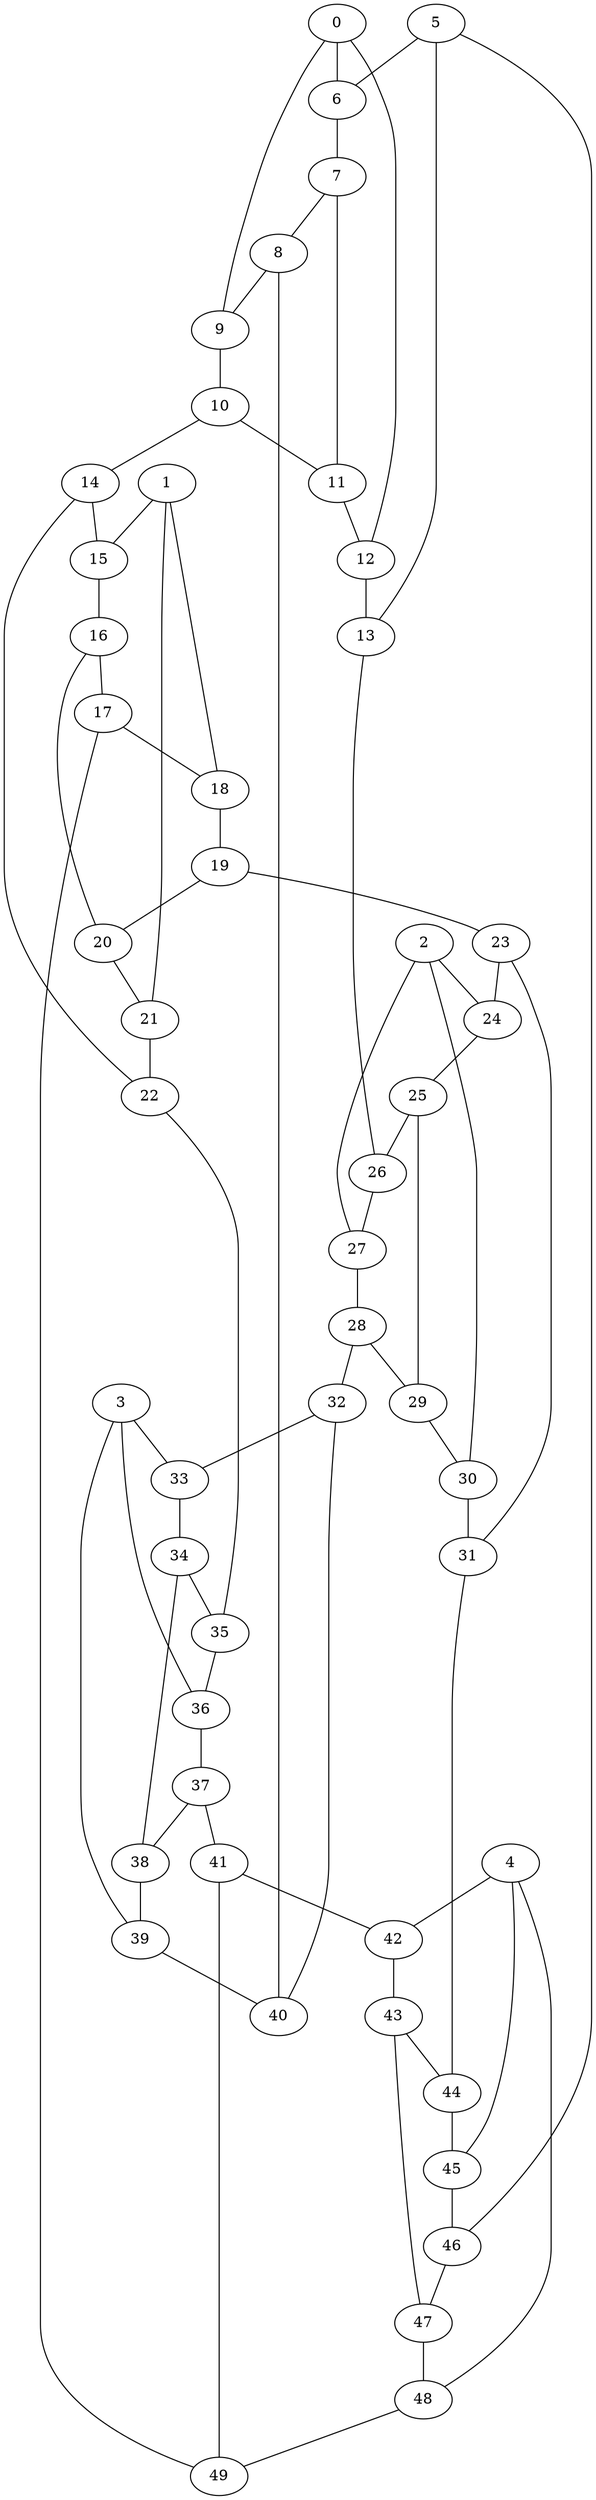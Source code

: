 graph g {0;1;2;3;4;5;6;7;8;9;10;11;12;13;14;15;16;17;18;19;20;21;22;23;24;25;26;27;28;29;30;31;32;33;34;35;36;37;38;39;40;41;42;43;44;45;46;47;48;49;0 -- 6;0 -- 9;0 -- 12;1 -- 15;1 -- 18;1 -- 21;2 -- 24;2 -- 27;2 -- 30;3 -- 33;3 -- 36;3 -- 39;4 -- 42;4 -- 45;4 -- 48;5 -- 6;5 -- 13;5 -- 46;6 -- 7;7 -- 8;7 -- 11;8 -- 9;8 -- 40;9 -- 10;10 -- 11;10 -- 14;11 -- 12;12 -- 13;13 -- 26;14 -- 15;14 -- 22;15 -- 16;16 -- 17;16 -- 20;17 -- 18;17 -- 49;18 -- 19;19 -- 20;19 -- 23;20 -- 21;21 -- 22;22 -- 35;23 -- 24;23 -- 31;24 -- 25;25 -- 26;25 -- 29;26 -- 27;27 -- 28;28 -- 29;28 -- 32;29 -- 30;30 -- 31;31 -- 44;32 -- 33;32 -- 40;33 -- 34;34 -- 35;34 -- 38;35 -- 36;36 -- 37;37 -- 38;37 -- 41;38 -- 39;39 -- 40;41 -- 42;41 -- 49;42 -- 43;43 -- 44;43 -- 47;44 -- 45;45 -- 46;46 -- 47;47 -- 48;48 -- 49;}